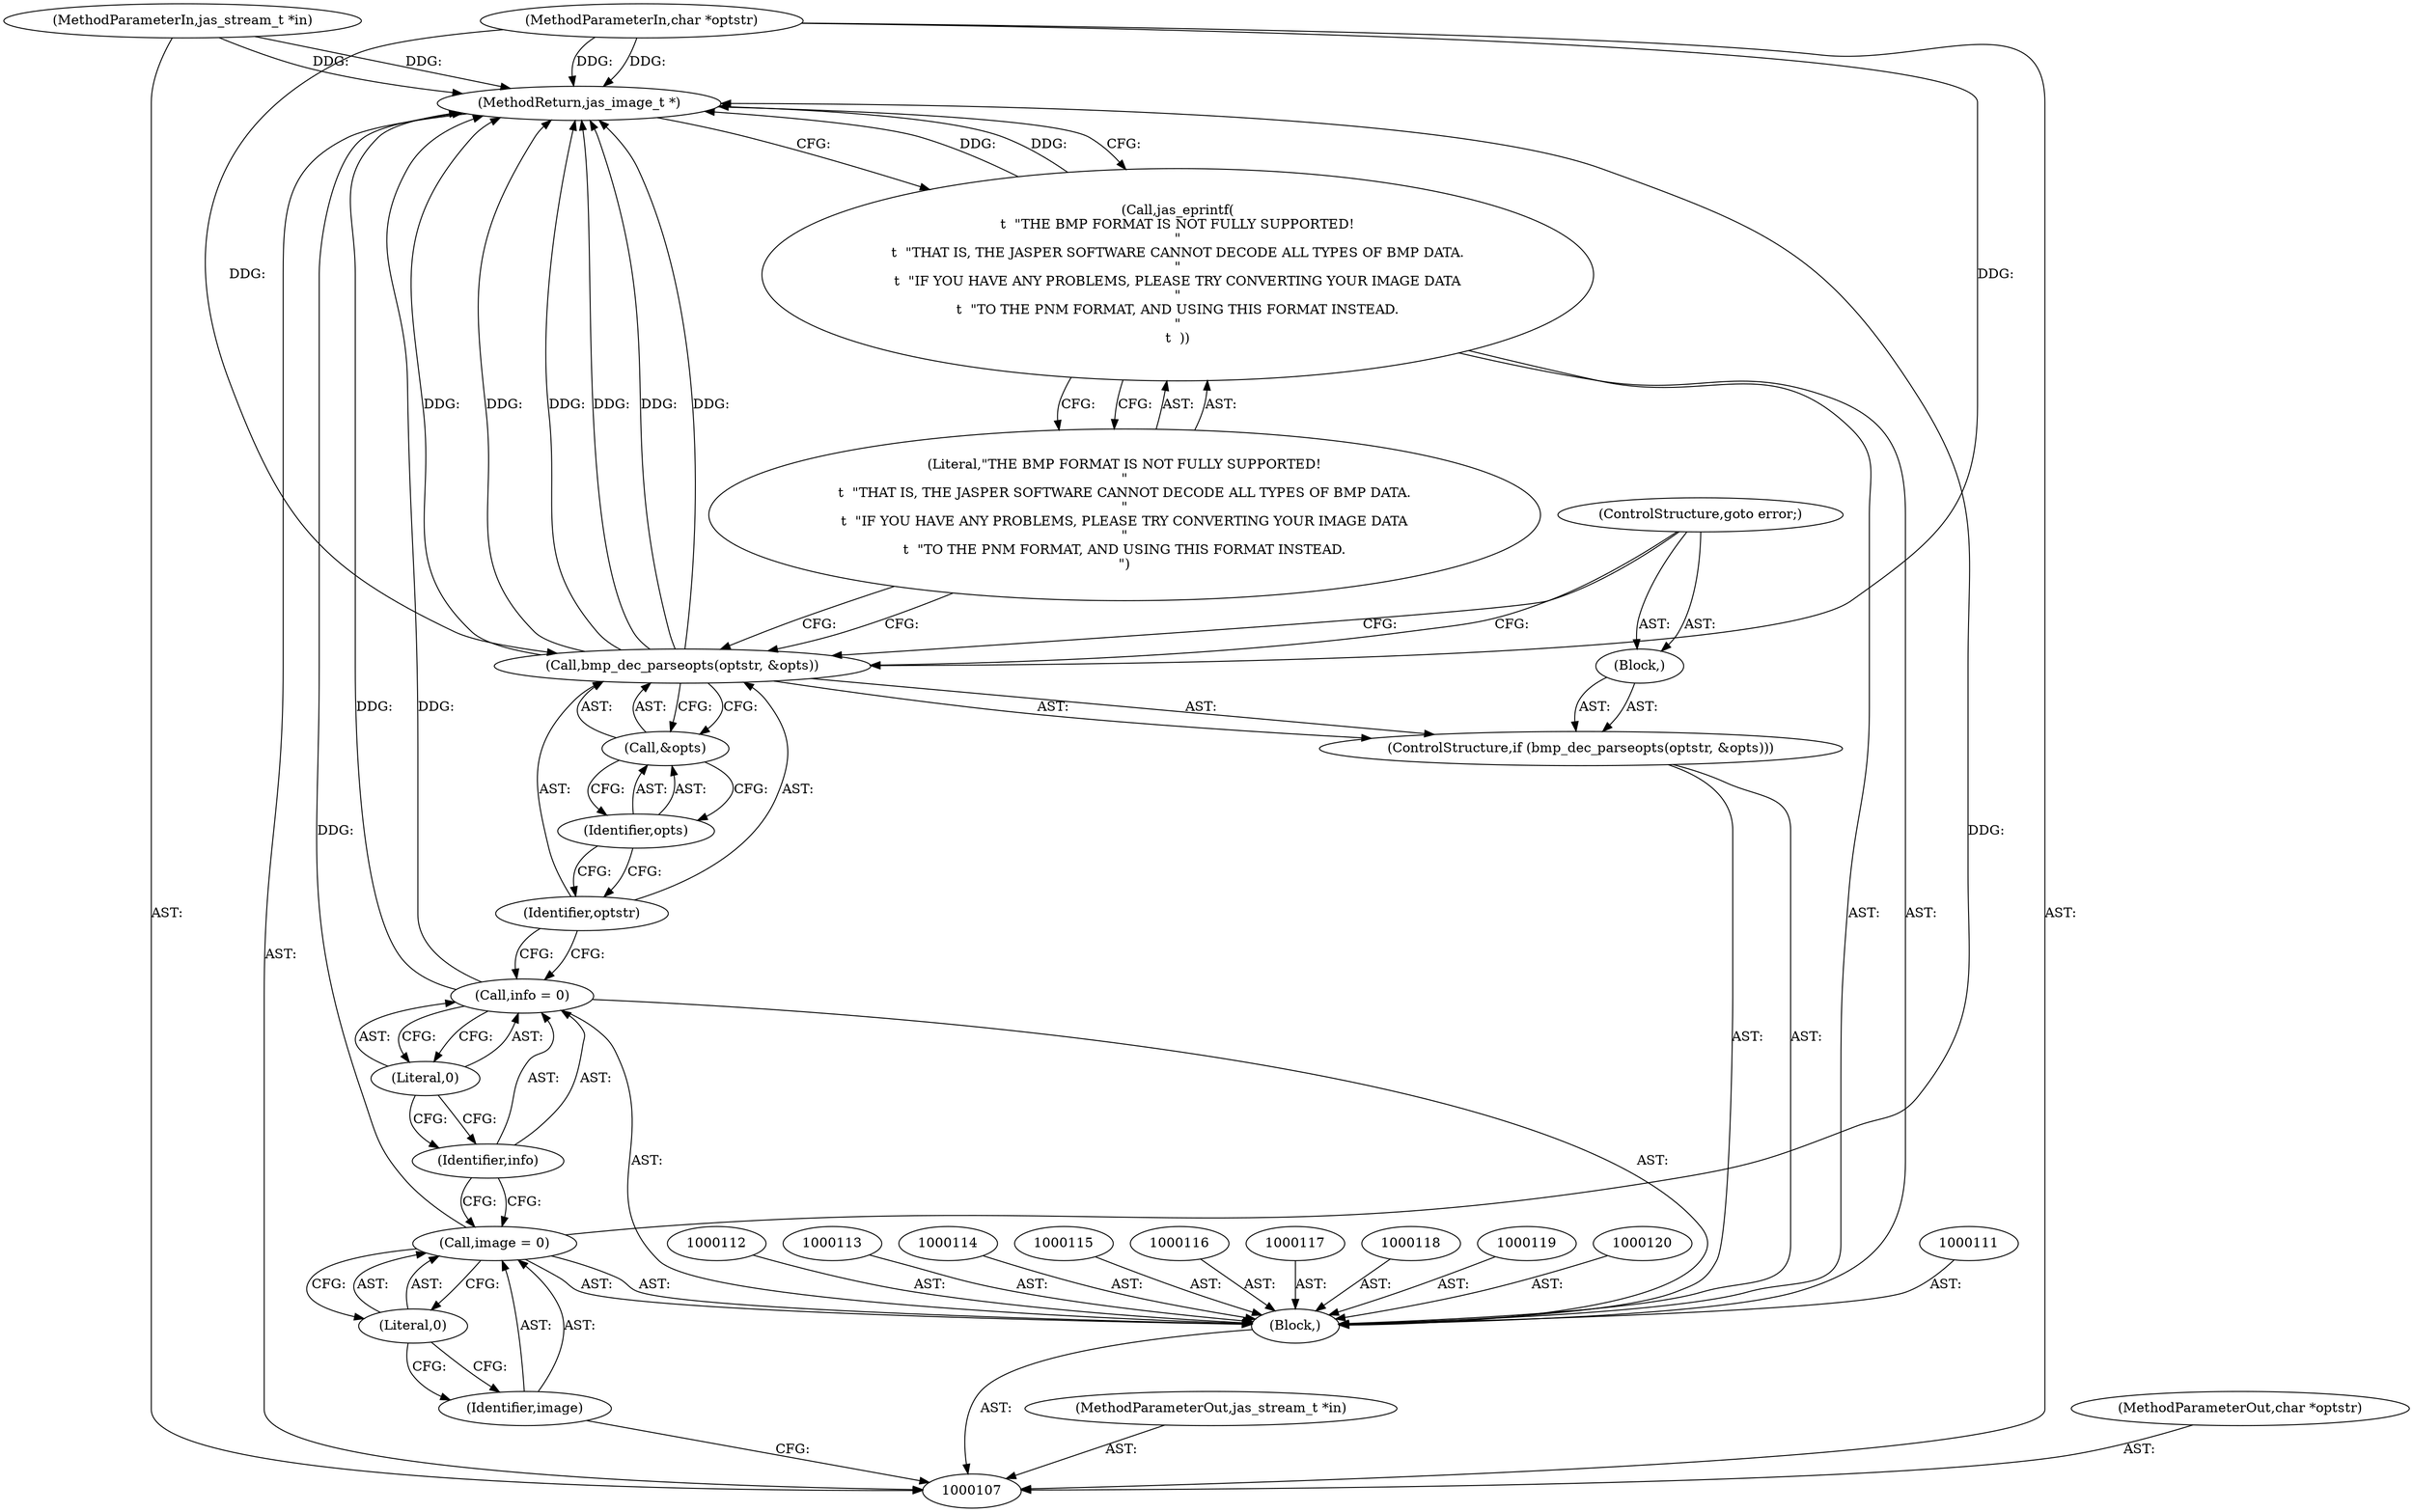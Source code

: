 digraph "0_jasper_d42b2388f7f8e0332c846675133acea151fc557a_31" {
"1000136" [label="(MethodReturn,jas_image_t *)"];
"1000108" [label="(MethodParameterIn,jas_stream_t *in)"];
"1000169" [label="(MethodParameterOut,jas_stream_t *in)"];
"1000109" [label="(MethodParameterIn,char *optstr)"];
"1000170" [label="(MethodParameterOut,char *optstr)"];
"1000123" [label="(Literal,0)"];
"1000121" [label="(Call,image = 0)"];
"1000122" [label="(Identifier,image)"];
"1000124" [label="(Call,info = 0)"];
"1000125" [label="(Identifier,info)"];
"1000126" [label="(Literal,0)"];
"1000127" [label="(ControlStructure,if (bmp_dec_parseopts(optstr, &opts)))"];
"1000129" [label="(Identifier,optstr)"];
"1000130" [label="(Call,&opts)"];
"1000131" [label="(Identifier,opts)"];
"1000132" [label="(Block,)"];
"1000128" [label="(Call,bmp_dec_parseopts(optstr, &opts))"];
"1000133" [label="(ControlStructure,goto error;)"];
"1000110" [label="(Block,)"];
"1000134" [label="(Call,jas_eprintf(\n\t  \"THE BMP FORMAT IS NOT FULLY SUPPORTED!\n\"\n\t  \"THAT IS, THE JASPER SOFTWARE CANNOT DECODE ALL TYPES OF BMP DATA.\n\"\n\t  \"IF YOU HAVE ANY PROBLEMS, PLEASE TRY CONVERTING YOUR IMAGE DATA\n\"\n\t  \"TO THE PNM FORMAT, AND USING THIS FORMAT INSTEAD.\n\"\n\t  ))"];
"1000135" [label="(Literal,\"THE BMP FORMAT IS NOT FULLY SUPPORTED!\n\"\n\t  \"THAT IS, THE JASPER SOFTWARE CANNOT DECODE ALL TYPES OF BMP DATA.\n\"\n\t  \"IF YOU HAVE ANY PROBLEMS, PLEASE TRY CONVERTING YOUR IMAGE DATA\n\"\n\t  \"TO THE PNM FORMAT, AND USING THIS FORMAT INSTEAD.\n\")"];
"1000136" -> "1000107"  [label="AST: "];
"1000136" -> "1000134"  [label="CFG: "];
"1000128" -> "1000136"  [label="DDG: "];
"1000128" -> "1000136"  [label="DDG: "];
"1000128" -> "1000136"  [label="DDG: "];
"1000124" -> "1000136"  [label="DDG: "];
"1000108" -> "1000136"  [label="DDG: "];
"1000121" -> "1000136"  [label="DDG: "];
"1000109" -> "1000136"  [label="DDG: "];
"1000134" -> "1000136"  [label="DDG: "];
"1000108" -> "1000107"  [label="AST: "];
"1000108" -> "1000136"  [label="DDG: "];
"1000169" -> "1000107"  [label="AST: "];
"1000109" -> "1000107"  [label="AST: "];
"1000109" -> "1000136"  [label="DDG: "];
"1000109" -> "1000128"  [label="DDG: "];
"1000170" -> "1000107"  [label="AST: "];
"1000123" -> "1000121"  [label="AST: "];
"1000123" -> "1000122"  [label="CFG: "];
"1000121" -> "1000123"  [label="CFG: "];
"1000121" -> "1000110"  [label="AST: "];
"1000121" -> "1000123"  [label="CFG: "];
"1000122" -> "1000121"  [label="AST: "];
"1000123" -> "1000121"  [label="AST: "];
"1000125" -> "1000121"  [label="CFG: "];
"1000121" -> "1000136"  [label="DDG: "];
"1000122" -> "1000121"  [label="AST: "];
"1000122" -> "1000107"  [label="CFG: "];
"1000123" -> "1000122"  [label="CFG: "];
"1000124" -> "1000110"  [label="AST: "];
"1000124" -> "1000126"  [label="CFG: "];
"1000125" -> "1000124"  [label="AST: "];
"1000126" -> "1000124"  [label="AST: "];
"1000129" -> "1000124"  [label="CFG: "];
"1000124" -> "1000136"  [label="DDG: "];
"1000125" -> "1000124"  [label="AST: "];
"1000125" -> "1000121"  [label="CFG: "];
"1000126" -> "1000125"  [label="CFG: "];
"1000126" -> "1000124"  [label="AST: "];
"1000126" -> "1000125"  [label="CFG: "];
"1000124" -> "1000126"  [label="CFG: "];
"1000127" -> "1000110"  [label="AST: "];
"1000128" -> "1000127"  [label="AST: "];
"1000132" -> "1000127"  [label="AST: "];
"1000129" -> "1000128"  [label="AST: "];
"1000129" -> "1000124"  [label="CFG: "];
"1000131" -> "1000129"  [label="CFG: "];
"1000130" -> "1000128"  [label="AST: "];
"1000130" -> "1000131"  [label="CFG: "];
"1000131" -> "1000130"  [label="AST: "];
"1000128" -> "1000130"  [label="CFG: "];
"1000131" -> "1000130"  [label="AST: "];
"1000131" -> "1000129"  [label="CFG: "];
"1000130" -> "1000131"  [label="CFG: "];
"1000132" -> "1000127"  [label="AST: "];
"1000133" -> "1000132"  [label="AST: "];
"1000128" -> "1000127"  [label="AST: "];
"1000128" -> "1000130"  [label="CFG: "];
"1000129" -> "1000128"  [label="AST: "];
"1000130" -> "1000128"  [label="AST: "];
"1000133" -> "1000128"  [label="CFG: "];
"1000135" -> "1000128"  [label="CFG: "];
"1000128" -> "1000136"  [label="DDG: "];
"1000128" -> "1000136"  [label="DDG: "];
"1000128" -> "1000136"  [label="DDG: "];
"1000109" -> "1000128"  [label="DDG: "];
"1000133" -> "1000132"  [label="AST: "];
"1000133" -> "1000128"  [label="CFG: "];
"1000110" -> "1000107"  [label="AST: "];
"1000111" -> "1000110"  [label="AST: "];
"1000112" -> "1000110"  [label="AST: "];
"1000113" -> "1000110"  [label="AST: "];
"1000114" -> "1000110"  [label="AST: "];
"1000115" -> "1000110"  [label="AST: "];
"1000116" -> "1000110"  [label="AST: "];
"1000117" -> "1000110"  [label="AST: "];
"1000118" -> "1000110"  [label="AST: "];
"1000119" -> "1000110"  [label="AST: "];
"1000120" -> "1000110"  [label="AST: "];
"1000121" -> "1000110"  [label="AST: "];
"1000124" -> "1000110"  [label="AST: "];
"1000127" -> "1000110"  [label="AST: "];
"1000134" -> "1000110"  [label="AST: "];
"1000134" -> "1000110"  [label="AST: "];
"1000134" -> "1000135"  [label="CFG: "];
"1000135" -> "1000134"  [label="AST: "];
"1000136" -> "1000134"  [label="CFG: "];
"1000134" -> "1000136"  [label="DDG: "];
"1000135" -> "1000134"  [label="AST: "];
"1000135" -> "1000128"  [label="CFG: "];
"1000134" -> "1000135"  [label="CFG: "];
}
